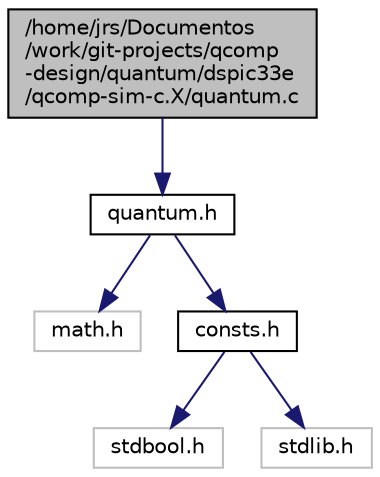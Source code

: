digraph "/home/jrs/Documentos/work/git-projects/qcomp-design/quantum/dspic33e/qcomp-sim-c.X/quantum.c"
{
  edge [fontname="Helvetica",fontsize="10",labelfontname="Helvetica",labelfontsize="10"];
  node [fontname="Helvetica",fontsize="10",shape=record];
  Node1 [label="/home/jrs/Documentos\l/work/git-projects/qcomp\l-design/quantum/dspic33e\l/qcomp-sim-c.X/quantum.c",height=0.2,width=0.4,color="black", fillcolor="grey75", style="filled" fontcolor="black"];
  Node1 -> Node2 [color="midnightblue",fontsize="10",style="solid",fontname="Helvetica"];
  Node2 [label="quantum.h",height=0.2,width=0.4,color="black", fillcolor="white", style="filled",URL="$quantum_8h.html",tooltip="Description: Header file containing all the matrix arithmetic for simulating a single qubit..."];
  Node2 -> Node3 [color="midnightblue",fontsize="10",style="solid",fontname="Helvetica"];
  Node3 [label="math.h",height=0.2,width=0.4,color="grey75", fillcolor="white", style="filled"];
  Node2 -> Node4 [color="midnightblue",fontsize="10",style="solid",fontname="Helvetica"];
  Node4 [label="consts.h",height=0.2,width=0.4,color="black", fillcolor="white", style="filled",URL="$consts_8h.html",tooltip="header file for (global) constants "];
  Node4 -> Node5 [color="midnightblue",fontsize="10",style="solid",fontname="Helvetica"];
  Node5 [label="stdbool.h",height=0.2,width=0.4,color="grey75", fillcolor="white", style="filled"];
  Node4 -> Node6 [color="midnightblue",fontsize="10",style="solid",fontname="Helvetica"];
  Node6 [label="stdlib.h",height=0.2,width=0.4,color="grey75", fillcolor="white", style="filled"];
}
